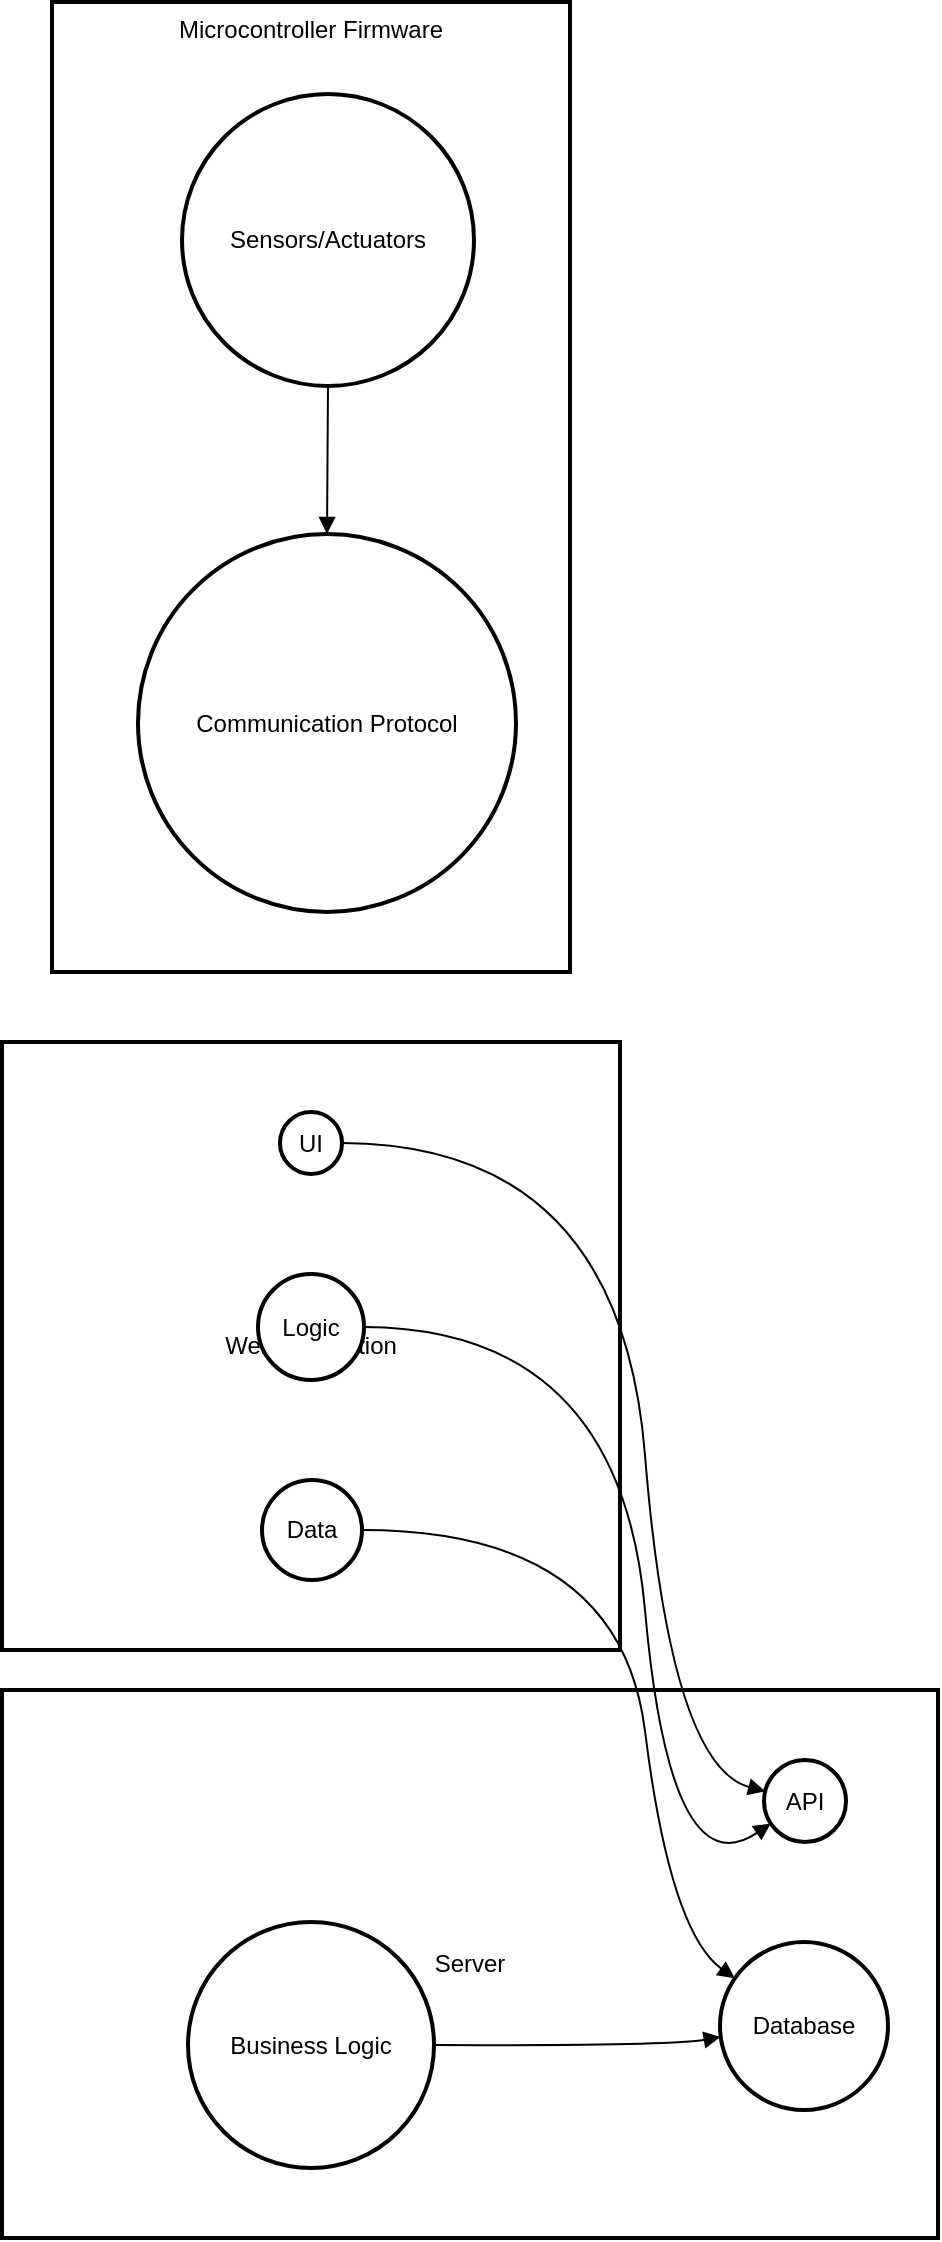 <mxfile version="24.8.0">
  <diagram name="Page-1" id="qPB1J2QfBsX45vZSyjPc">
    <mxGraphModel>
      <root>
        <mxCell id="0" />
        <mxCell id="1" parent="0" />
        <mxCell id="2" value="Microcontroller Firmware" style="whiteSpace=wrap;strokeWidth=2;verticalAlign=top;" vertex="1" parent="1">
          <mxGeometry x="33" y="8" width="259" height="485" as="geometry" />
        </mxCell>
        <mxCell id="3" value="Sensors/Actuators" style="ellipse;aspect=fixed;strokeWidth=2;whiteSpace=wrap;" vertex="1" parent="2">
          <mxGeometry x="65" y="46" width="146" height="146" as="geometry" />
        </mxCell>
        <mxCell id="4" value="Communication Protocol" style="ellipse;aspect=fixed;strokeWidth=2;whiteSpace=wrap;" vertex="1" parent="2">
          <mxGeometry x="43" y="266" width="189" height="189" as="geometry" />
        </mxCell>
        <mxCell id="5" value="" style="curved=1;startArrow=none;endArrow=block;exitX=0.5;exitY=0.99;entryX=0.5;entryY=0;" edge="1" parent="2" source="3" target="4">
          <mxGeometry relative="1" as="geometry">
            <Array as="points" />
          </mxGeometry>
        </mxCell>
        <mxCell id="6" value="Server" style="whiteSpace=wrap;strokeWidth=2;" vertex="1" parent="1">
          <mxGeometry x="8" y="852" width="468" height="274" as="geometry" />
        </mxCell>
        <mxCell id="7" value="Web Application" style="whiteSpace=wrap;strokeWidth=2;" vertex="1" parent="1">
          <mxGeometry x="8" y="528" width="309" height="304" as="geometry" />
        </mxCell>
        <mxCell id="8" value="UI" style="ellipse;aspect=fixed;strokeWidth=2;whiteSpace=wrap;" vertex="1" parent="1">
          <mxGeometry x="147" y="563" width="31" height="31" as="geometry" />
        </mxCell>
        <mxCell id="9" value="Logic" style="ellipse;aspect=fixed;strokeWidth=2;whiteSpace=wrap;" vertex="1" parent="1">
          <mxGeometry x="136" y="644" width="53" height="53" as="geometry" />
        </mxCell>
        <mxCell id="10" value="Data" style="ellipse;aspect=fixed;strokeWidth=2;whiteSpace=wrap;" vertex="1" parent="1">
          <mxGeometry x="138" y="747" width="50" height="50" as="geometry" />
        </mxCell>
        <mxCell id="11" value="API" style="ellipse;aspect=fixed;strokeWidth=2;whiteSpace=wrap;" vertex="1" parent="1">
          <mxGeometry x="389" y="887" width="41" height="41" as="geometry" />
        </mxCell>
        <mxCell id="12" value="Database" style="ellipse;aspect=fixed;strokeWidth=2;whiteSpace=wrap;" vertex="1" parent="1">
          <mxGeometry x="367" y="978" width="84" height="84" as="geometry" />
        </mxCell>
        <mxCell id="13" value="Business Logic" style="ellipse;aspect=fixed;strokeWidth=2;whiteSpace=wrap;" vertex="1" parent="1">
          <mxGeometry x="101" y="968" width="123" height="123" as="geometry" />
        </mxCell>
        <mxCell id="14" value="" style="curved=1;startArrow=none;endArrow=block;exitX=1.01;exitY=0.5;entryX=-0.01;entryY=0.37;" edge="1" parent="1" source="8" target="11">
          <mxGeometry relative="1" as="geometry">
            <Array as="points">
              <mxPoint x="317" y="579" />
              <mxPoint x="342" y="890" />
            </Array>
          </mxGeometry>
        </mxCell>
        <mxCell id="15" value="" style="curved=1;startArrow=none;endArrow=block;exitX=1.01;exitY=0.5;entryX=-0.01;entryY=0.84;" edge="1" parent="1" source="9" target="11">
          <mxGeometry relative="1" as="geometry">
            <Array as="points">
              <mxPoint x="317" y="671" />
              <mxPoint x="342" y="953" />
            </Array>
          </mxGeometry>
        </mxCell>
        <mxCell id="16" value="" style="curved=1;startArrow=none;endArrow=block;exitX=0.99;exitY=0.5;entryX=0;entryY=0.15;" edge="1" parent="1" source="10" target="12">
          <mxGeometry relative="1" as="geometry">
            <Array as="points">
              <mxPoint x="317" y="772" />
              <mxPoint x="342" y="973" />
            </Array>
          </mxGeometry>
        </mxCell>
        <mxCell id="17" value="" style="curved=1;startArrow=none;endArrow=block;exitX=1;exitY=0.5;entryX=0;entryY=0.57;" edge="1" parent="1" source="13" target="12">
          <mxGeometry relative="1" as="geometry">
            <Array as="points">
              <mxPoint x="342" y="1030" />
            </Array>
          </mxGeometry>
        </mxCell>
      </root>
    </mxGraphModel>
  </diagram>
</mxfile>
